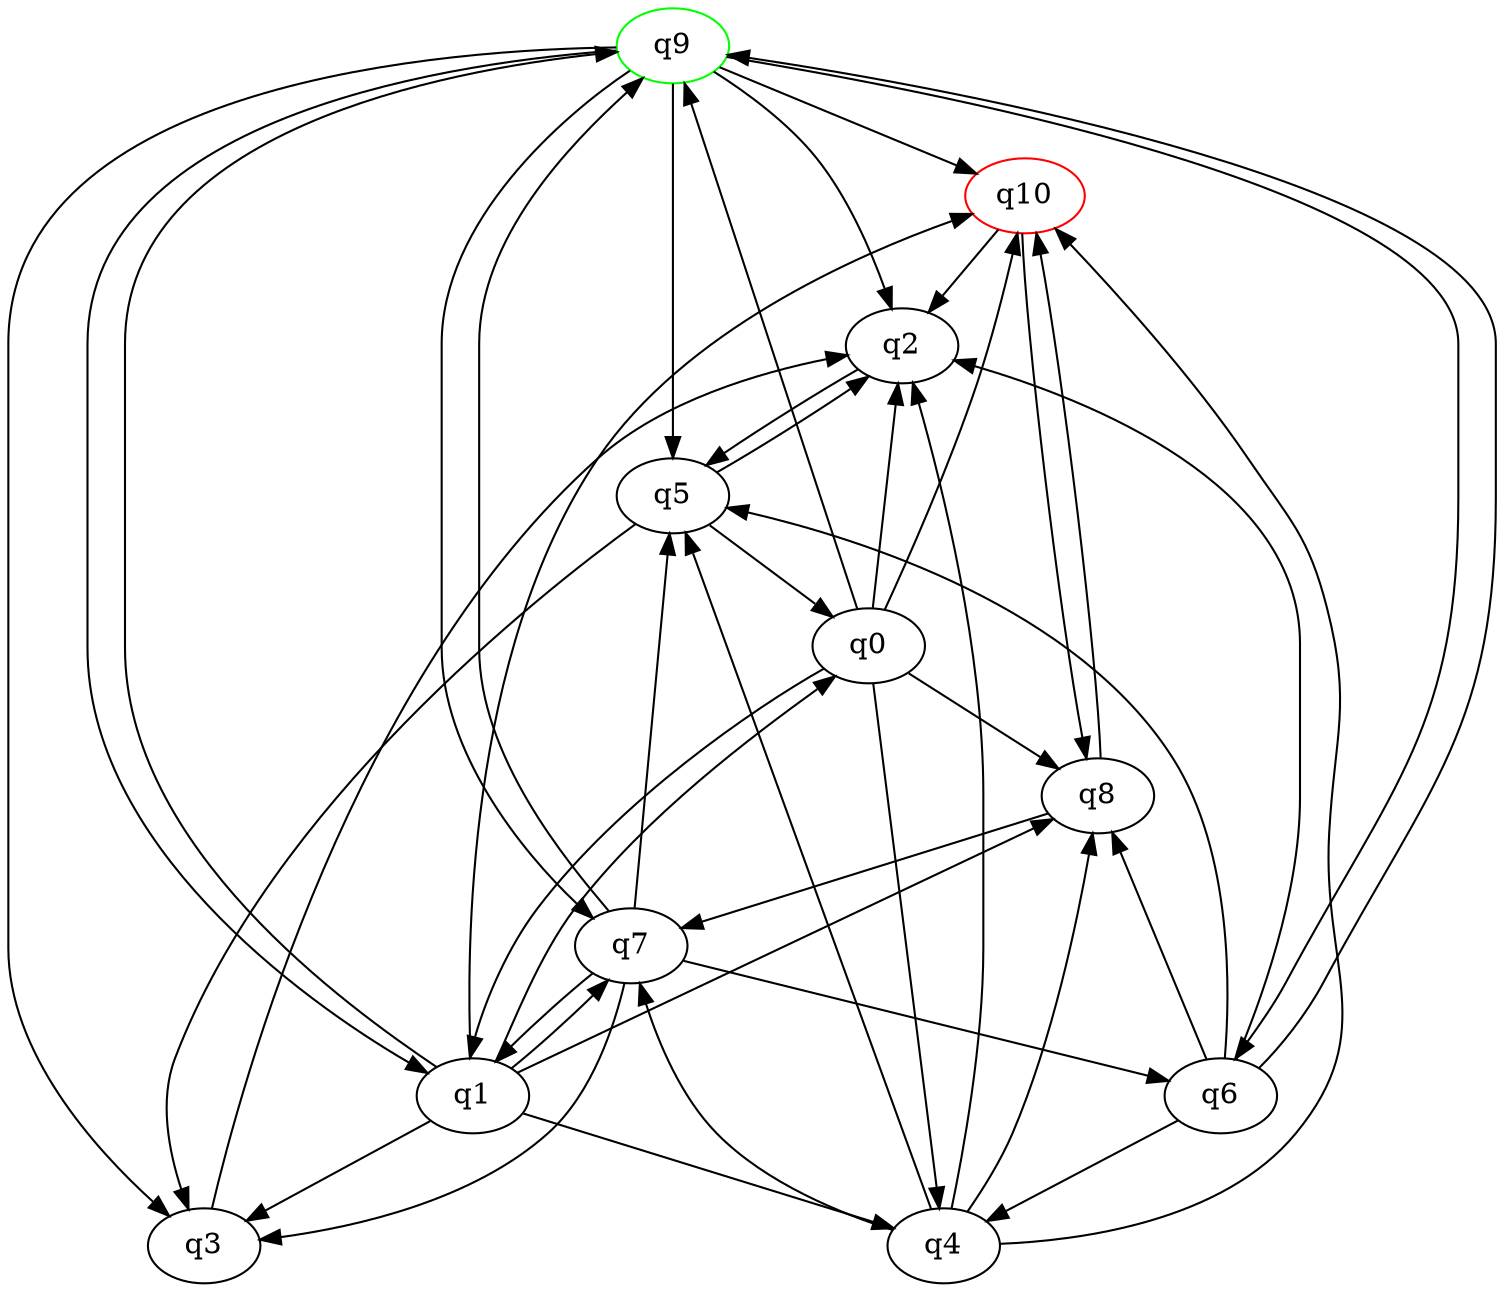 digraph A{
q9 [initial=1,color=green];
q10 [final=1,color=red];
q0 -> q1;
q0 -> q2;
q0 -> q4;
q0 -> q8;
q0 -> q9;
q0 -> q10;
q1 -> q0;
q1 -> q3;
q1 -> q4;
q1 -> q7;
q1 -> q8;
q1 -> q9;
q1 -> q10;
q2 -> q5;
q3 -> q2;
q4 -> q2;
q4 -> q5;
q4 -> q7;
q4 -> q8;
q4 -> q10;
q5 -> q0;
q5 -> q2;
q5 -> q3;
q6 -> q2;
q6 -> q4;
q6 -> q5;
q6 -> q8;
q6 -> q9;
q7 -> q1;
q7 -> q3;
q7 -> q5;
q7 -> q6;
q7 -> q9;
q8 -> q7;
q8 -> q10;
q9 -> q1;
q9 -> q2;
q9 -> q3;
q9 -> q5;
q9 -> q6;
q9 -> q7;
q9 -> q10;
q10 -> q2;
q10 -> q8;
}